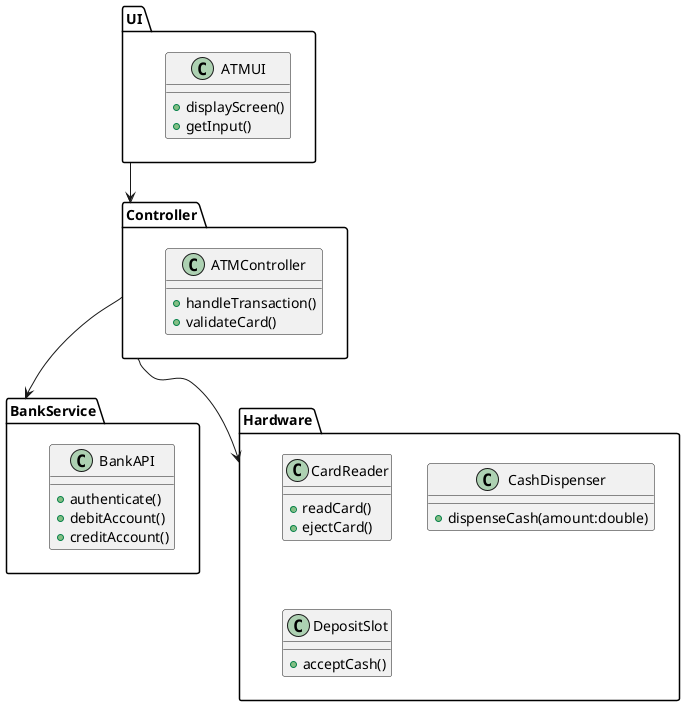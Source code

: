 @startuml
package "UI" {
  class ATMUI {
    + displayScreen()
    + getInput()
  }
}

package "Controller" {
  class ATMController {
    + handleTransaction()
    + validateCard()
  }
}

package "BankService" {
  class BankAPI {
    + authenticate()
    + debitAccount()
    + creditAccount()
  }
}

package "Hardware" {
  class CardReader {
    + readCard()
    + ejectCard()
  }
  class CashDispenser {
    + dispenseCash(amount:double)
  }
  class DepositSlot {
    + acceptCash()
  }
}

UI --> Controller
Controller --> BankService
Controller --> Hardware
@enduml
